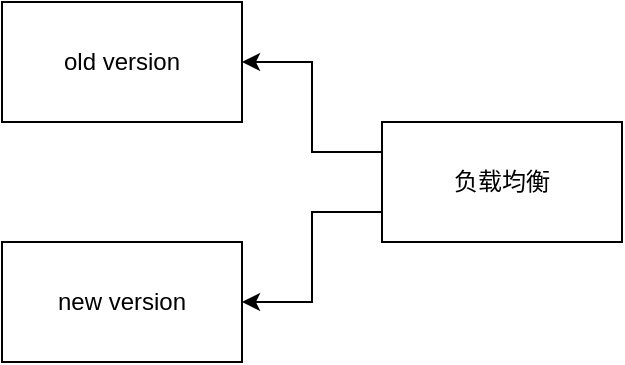 <mxfile version="20.8.20" type="github">
  <diagram name="第 1 页" id="FSKlGtTsH522FjazQGcl">
    <mxGraphModel dx="1387" dy="771" grid="1" gridSize="10" guides="1" tooltips="1" connect="1" arrows="1" fold="1" page="1" pageScale="1" pageWidth="827" pageHeight="1169" math="0" shadow="0">
      <root>
        <mxCell id="0" />
        <mxCell id="1" parent="0" />
        <mxCell id="W3TsjmSP8yidc31Mez7C-1" value="old version" style="rounded=0;whiteSpace=wrap;html=1;" parent="1" vertex="1">
          <mxGeometry x="40" y="240" width="120" height="60" as="geometry" />
        </mxCell>
        <mxCell id="62e_ieIp5sAlq_wwUeCY-1" value="new version" style="rounded=0;whiteSpace=wrap;html=1;" vertex="1" parent="1">
          <mxGeometry x="40" y="360" width="120" height="60" as="geometry" />
        </mxCell>
        <mxCell id="62e_ieIp5sAlq_wwUeCY-3" style="edgeStyle=orthogonalEdgeStyle;rounded=0;orthogonalLoop=1;jettySize=auto;html=1;exitX=0;exitY=0.25;exitDx=0;exitDy=0;" edge="1" parent="1" source="62e_ieIp5sAlq_wwUeCY-2" target="W3TsjmSP8yidc31Mez7C-1">
          <mxGeometry relative="1" as="geometry" />
        </mxCell>
        <mxCell id="62e_ieIp5sAlq_wwUeCY-4" style="edgeStyle=orthogonalEdgeStyle;rounded=0;orthogonalLoop=1;jettySize=auto;html=1;exitX=0;exitY=0.75;exitDx=0;exitDy=0;entryX=1;entryY=0.5;entryDx=0;entryDy=0;" edge="1" parent="1" source="62e_ieIp5sAlq_wwUeCY-2" target="62e_ieIp5sAlq_wwUeCY-1">
          <mxGeometry relative="1" as="geometry" />
        </mxCell>
        <mxCell id="62e_ieIp5sAlq_wwUeCY-2" value="负载均衡" style="rounded=0;whiteSpace=wrap;html=1;" vertex="1" parent="1">
          <mxGeometry x="230" y="300" width="120" height="60" as="geometry" />
        </mxCell>
      </root>
    </mxGraphModel>
  </diagram>
</mxfile>
